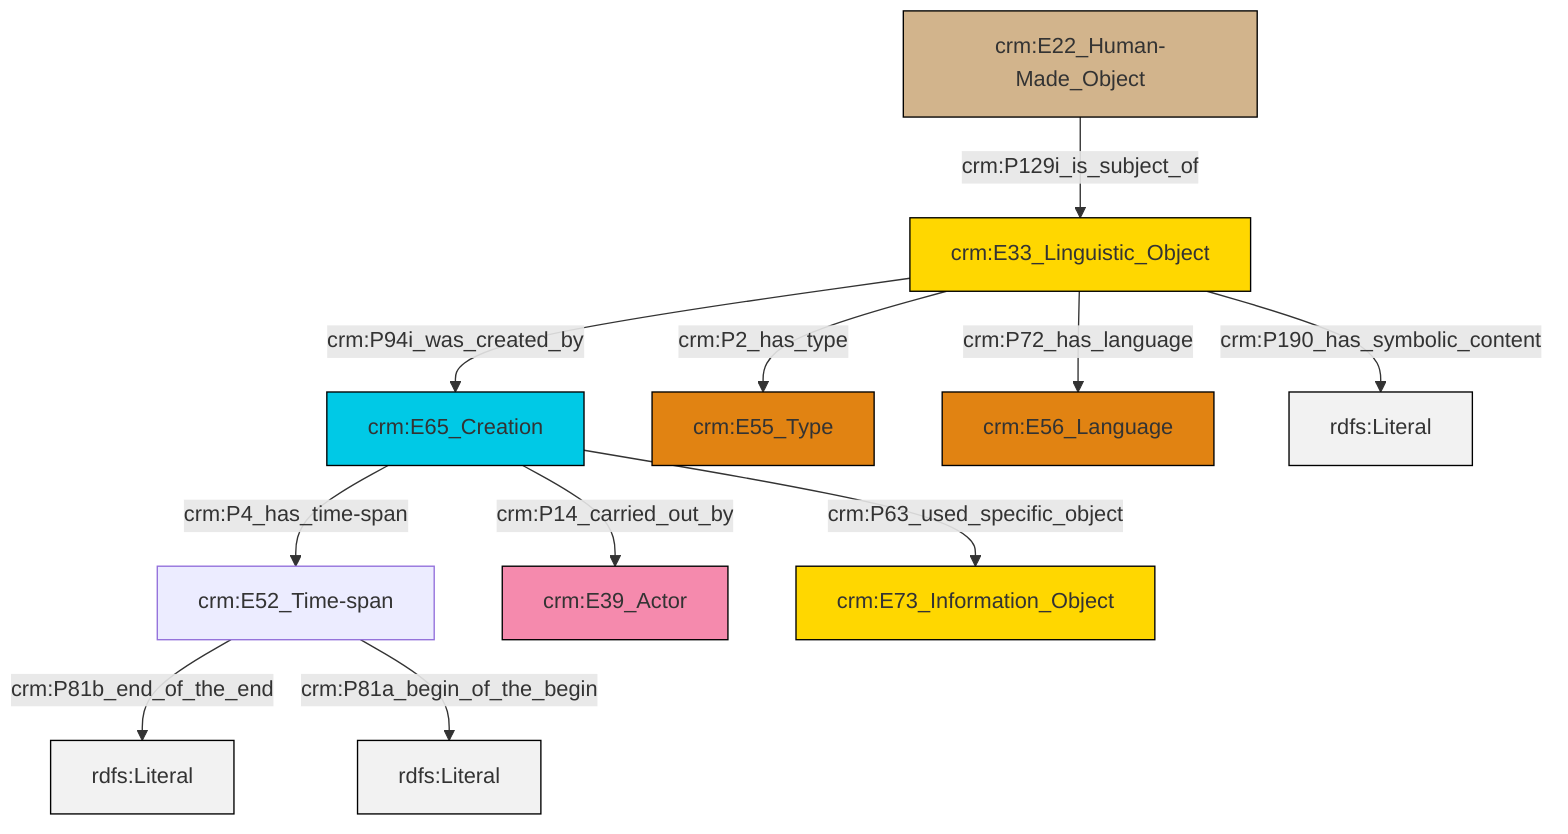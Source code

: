 graph TD
classDef Literal fill:#f2f2f2,stroke:#000000;
classDef CRM_Entity fill:#FFFFFF,stroke:#000000;
classDef Temporal_Entity fill:#00C9E6, stroke:#000000;
classDef Type fill:#E18312, stroke:#000000;
classDef Time-Span fill:#2C9C91, stroke:#000000;
classDef Appellation fill:#FFEB7F, stroke:#000000;
classDef Place fill:#008836, stroke:#000000;
classDef Persistent_Item fill:#B266B2, stroke:#000000;
classDef Conceptual_Object fill:#FFD700, stroke:#000000;
classDef Physical_Thing fill:#D2B48C, stroke:#000000;
classDef Actor fill:#f58aad, stroke:#000000;
classDef PC_Classes fill:#4ce600, stroke:#000000;
classDef Multi fill:#cccccc,stroke:#000000;

0["crm:E33_Linguistic_Object"]:::Conceptual_Object -->|crm:P94i_was_created_by| 1["crm:E65_Creation"]:::Temporal_Entity
1["crm:E65_Creation"]:::Temporal_Entity -->|crm:P4_has_time-span| 4["crm:E52_Time-span"]:::Default
4["crm:E52_Time-span"]:::Default -->|crm:P81b_end_of_the_end| 12[rdfs:Literal]:::Literal
0["crm:E33_Linguistic_Object"]:::Conceptual_Object -->|crm:P72_has_language| 13["crm:E56_Language"]:::Type
1["crm:E65_Creation"]:::Temporal_Entity -->|crm:P63_used_specific_object| 10["crm:E73_Information_Object"]:::Conceptual_Object
4["crm:E52_Time-span"]:::Default -->|crm:P81a_begin_of_the_begin| 14[rdfs:Literal]:::Literal
0["crm:E33_Linguistic_Object"]:::Conceptual_Object -->|crm:P2_has_type| 2["crm:E55_Type"]:::Type
1["crm:E65_Creation"]:::Temporal_Entity -->|crm:P14_carried_out_by| 5["crm:E39_Actor"]:::Actor
0["crm:E33_Linguistic_Object"]:::Conceptual_Object -->|crm:P190_has_symbolic_content| 17[rdfs:Literal]:::Literal
8["crm:E22_Human-Made_Object"]:::Physical_Thing -->|crm:P129i_is_subject_of| 0["crm:E33_Linguistic_Object"]:::Conceptual_Object